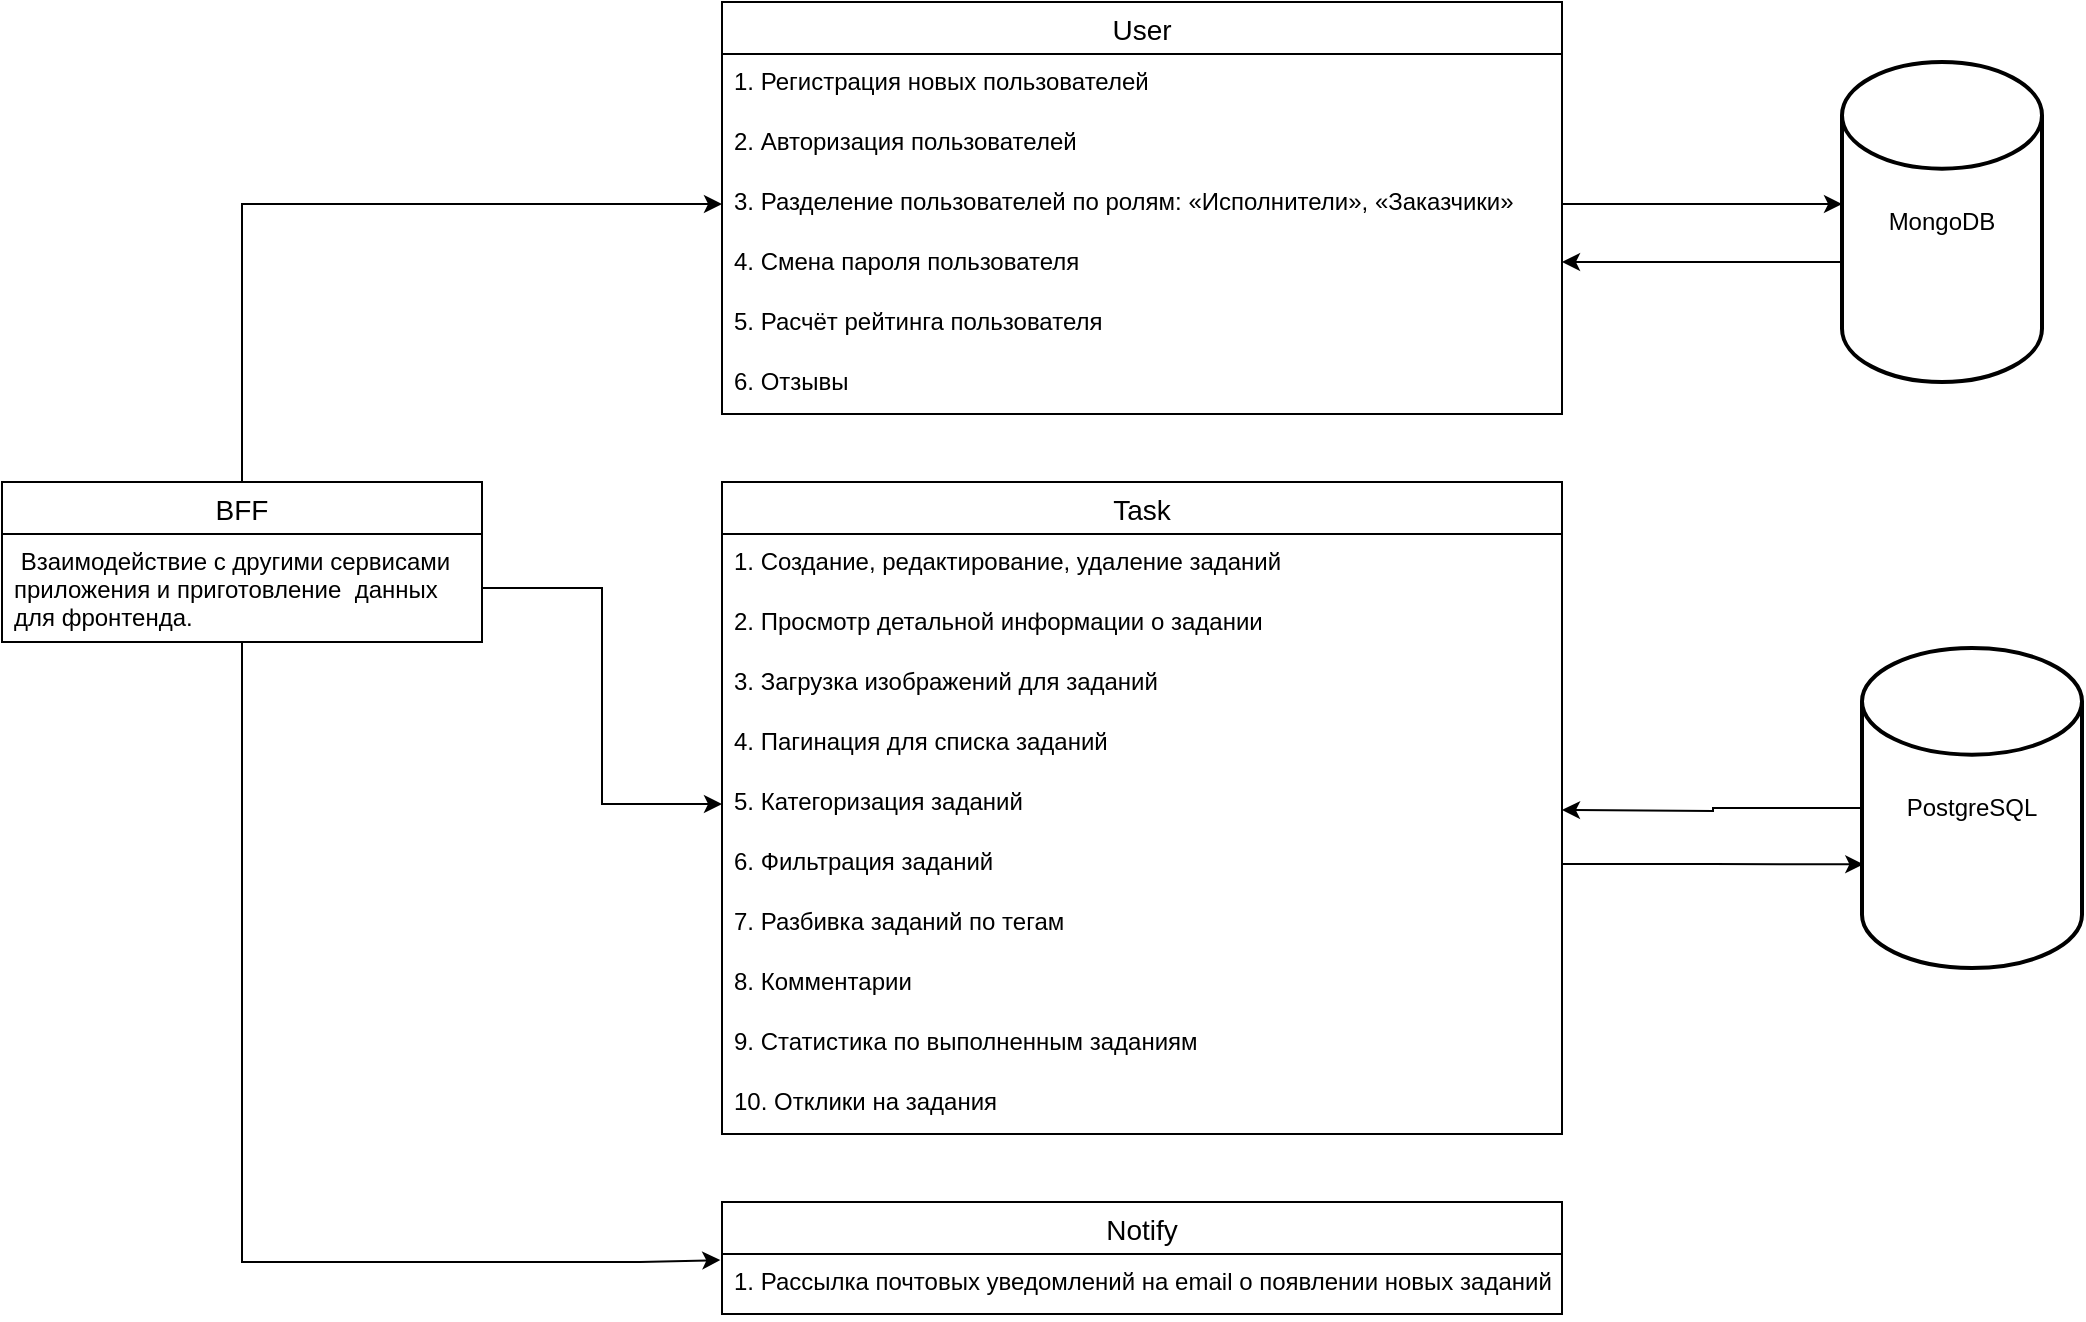 <mxfile version="20.5.3" type="device"><diagram id="tz3E5M9I0qiHMLbd8cuA" name="Страница 1"><mxGraphModel dx="1604" dy="909" grid="1" gridSize="10" guides="1" tooltips="1" connect="1" arrows="1" fold="1" page="1" pageScale="1" pageWidth="1169" pageHeight="827" math="0" shadow="0"><root><mxCell id="0"/><mxCell id="1" parent="0"/><mxCell id="scPZWPN2gq6eBzHrFytd-1" value="User" style="swimlane;fontStyle=0;childLayout=stackLayout;horizontal=1;startSize=26;horizontalStack=0;resizeParent=1;resizeParentMax=0;resizeLast=0;collapsible=1;marginBottom=0;align=center;fontSize=14;resizeWidth=1;resizeHeight=1;" vertex="1" parent="1"><mxGeometry x="400" y="40" width="420" height="206" as="geometry"/></mxCell><mxCell id="scPZWPN2gq6eBzHrFytd-2" value="1. Регистрация новых пользователей" style="text;strokeColor=none;fillColor=none;spacingLeft=4;spacingRight=4;overflow=hidden;rotatable=0;points=[[0,0.5],[1,0.5]];portConstraint=eastwest;fontSize=12;" vertex="1" parent="scPZWPN2gq6eBzHrFytd-1"><mxGeometry y="26" width="420" height="30" as="geometry"/></mxCell><mxCell id="scPZWPN2gq6eBzHrFytd-3" value="2. Авторизация пользователей" style="text;strokeColor=none;fillColor=none;spacingLeft=4;spacingRight=4;overflow=hidden;rotatable=0;points=[[0,0.5],[1,0.5]];portConstraint=eastwest;fontSize=12;" vertex="1" parent="scPZWPN2gq6eBzHrFytd-1"><mxGeometry y="56" width="420" height="30" as="geometry"/></mxCell><mxCell id="scPZWPN2gq6eBzHrFytd-4" value="3. Разделение пользователей по ролям: «Исполнители», «Заказчики»" style="text;strokeColor=none;fillColor=none;spacingLeft=4;spacingRight=4;overflow=hidden;rotatable=0;points=[[0,0.5],[1,0.5]];portConstraint=eastwest;fontSize=12;" vertex="1" parent="scPZWPN2gq6eBzHrFytd-1"><mxGeometry y="86" width="420" height="30" as="geometry"/></mxCell><mxCell id="scPZWPN2gq6eBzHrFytd-12" value="4. Смена пароля пользователя" style="text;strokeColor=none;fillColor=none;spacingLeft=4;spacingRight=4;overflow=hidden;rotatable=0;points=[[0,0.5],[1,0.5]];portConstraint=eastwest;fontSize=12;" vertex="1" parent="scPZWPN2gq6eBzHrFytd-1"><mxGeometry y="116" width="420" height="30" as="geometry"/></mxCell><mxCell id="scPZWPN2gq6eBzHrFytd-13" value="5. Расчёт рейтинга пользователя" style="text;strokeColor=none;fillColor=none;spacingLeft=4;spacingRight=4;overflow=hidden;rotatable=0;points=[[0,0.5],[1,0.5]];portConstraint=eastwest;fontSize=12;" vertex="1" parent="scPZWPN2gq6eBzHrFytd-1"><mxGeometry y="146" width="420" height="30" as="geometry"/></mxCell><mxCell id="scPZWPN2gq6eBzHrFytd-37" value="6. Отзывы" style="text;strokeColor=none;fillColor=none;spacingLeft=4;spacingRight=4;overflow=hidden;rotatable=0;points=[[0,0.5],[1,0.5]];portConstraint=eastwest;fontSize=12;" vertex="1" parent="scPZWPN2gq6eBzHrFytd-1"><mxGeometry y="176" width="420" height="30" as="geometry"/></mxCell><mxCell id="scPZWPN2gq6eBzHrFytd-15" value="Task" style="swimlane;fontStyle=0;childLayout=stackLayout;horizontal=1;startSize=26;horizontalStack=0;resizeParent=1;resizeParentMax=0;resizeLast=0;collapsible=1;marginBottom=0;align=center;fontSize=14;" vertex="1" parent="1"><mxGeometry x="400" y="280" width="420" height="326" as="geometry"/></mxCell><mxCell id="scPZWPN2gq6eBzHrFytd-16" value="1. Создание, редактирование, удаление заданий" style="text;strokeColor=none;fillColor=none;spacingLeft=4;spacingRight=4;overflow=hidden;rotatable=0;points=[[0,0.5],[1,0.5]];portConstraint=eastwest;fontSize=12;" vertex="1" parent="scPZWPN2gq6eBzHrFytd-15"><mxGeometry y="26" width="420" height="30" as="geometry"/></mxCell><mxCell id="scPZWPN2gq6eBzHrFytd-17" value="2. Просмотр детальной информации о задании" style="text;strokeColor=none;fillColor=none;spacingLeft=4;spacingRight=4;overflow=hidden;rotatable=0;points=[[0,0.5],[1,0.5]];portConstraint=eastwest;fontSize=12;" vertex="1" parent="scPZWPN2gq6eBzHrFytd-15"><mxGeometry y="56" width="420" height="30" as="geometry"/></mxCell><mxCell id="scPZWPN2gq6eBzHrFytd-18" value="3. Загрузка изображений для заданий" style="text;strokeColor=none;fillColor=none;spacingLeft=4;spacingRight=4;overflow=hidden;rotatable=0;points=[[0,0.5],[1,0.5]];portConstraint=eastwest;fontSize=12;" vertex="1" parent="scPZWPN2gq6eBzHrFytd-15"><mxGeometry y="86" width="420" height="30" as="geometry"/></mxCell><mxCell id="scPZWPN2gq6eBzHrFytd-19" value="4. Пагинация для списка заданий" style="text;strokeColor=none;fillColor=none;spacingLeft=4;spacingRight=4;overflow=hidden;rotatable=0;points=[[0,0.5],[1,0.5]];portConstraint=eastwest;fontSize=12;" vertex="1" parent="scPZWPN2gq6eBzHrFytd-15"><mxGeometry y="116" width="420" height="30" as="geometry"/></mxCell><mxCell id="scPZWPN2gq6eBzHrFytd-20" value="5. Категоризация заданий" style="text;strokeColor=none;fillColor=none;spacingLeft=4;spacingRight=4;overflow=hidden;rotatable=0;points=[[0,0.5],[1,0.5]];portConstraint=eastwest;fontSize=12;" vertex="1" parent="scPZWPN2gq6eBzHrFytd-15"><mxGeometry y="146" width="420" height="30" as="geometry"/></mxCell><mxCell id="scPZWPN2gq6eBzHrFytd-21" value="6. Фильтрация заданий" style="text;strokeColor=none;fillColor=none;spacingLeft=4;spacingRight=4;overflow=hidden;rotatable=0;points=[[0,0.5],[1,0.5]];portConstraint=eastwest;fontSize=12;" vertex="1" parent="scPZWPN2gq6eBzHrFytd-15"><mxGeometry y="176" width="420" height="30" as="geometry"/></mxCell><mxCell id="scPZWPN2gq6eBzHrFytd-22" value="7. Разбивка заданий по тегам" style="text;strokeColor=none;fillColor=none;spacingLeft=4;spacingRight=4;overflow=hidden;rotatable=0;points=[[0,0.5],[1,0.5]];portConstraint=eastwest;fontSize=12;" vertex="1" parent="scPZWPN2gq6eBzHrFytd-15"><mxGeometry y="206" width="420" height="30" as="geometry"/></mxCell><mxCell id="scPZWPN2gq6eBzHrFytd-23" value="8. Комментарии" style="text;strokeColor=none;fillColor=none;spacingLeft=4;spacingRight=4;overflow=hidden;rotatable=0;points=[[0,0.5],[1,0.5]];portConstraint=eastwest;fontSize=12;" vertex="1" parent="scPZWPN2gq6eBzHrFytd-15"><mxGeometry y="236" width="420" height="30" as="geometry"/></mxCell><mxCell id="scPZWPN2gq6eBzHrFytd-24" value="9. Статистика по выполненным заданиям" style="text;strokeColor=none;fillColor=none;spacingLeft=4;spacingRight=4;overflow=hidden;rotatable=0;points=[[0,0.5],[1,0.5]];portConstraint=eastwest;fontSize=12;" vertex="1" parent="scPZWPN2gq6eBzHrFytd-15"><mxGeometry y="266" width="420" height="30" as="geometry"/></mxCell><mxCell id="scPZWPN2gq6eBzHrFytd-38" value="10. Отклики на задания" style="text;strokeColor=none;fillColor=none;spacingLeft=4;spacingRight=4;overflow=hidden;rotatable=0;points=[[0,0.5],[1,0.5]];portConstraint=eastwest;fontSize=12;" vertex="1" parent="scPZWPN2gq6eBzHrFytd-15"><mxGeometry y="296" width="420" height="30" as="geometry"/></mxCell><mxCell id="scPZWPN2gq6eBzHrFytd-25" value="Notify" style="swimlane;fontStyle=0;childLayout=stackLayout;horizontal=1;startSize=26;horizontalStack=0;resizeParent=1;resizeParentMax=0;resizeLast=0;collapsible=1;marginBottom=0;align=center;fontSize=14;" vertex="1" parent="1"><mxGeometry x="400" y="640" width="420" height="56" as="geometry"/></mxCell><mxCell id="scPZWPN2gq6eBzHrFytd-26" value="1. Рассылка почтовых уведомлений на email о появлении новых заданий" style="text;strokeColor=none;fillColor=none;spacingLeft=4;spacingRight=4;overflow=hidden;rotatable=0;points=[[0,0.5],[1,0.5]];portConstraint=eastwest;fontSize=12;" vertex="1" parent="scPZWPN2gq6eBzHrFytd-25"><mxGeometry y="26" width="420" height="30" as="geometry"/></mxCell><mxCell id="scPZWPN2gq6eBzHrFytd-48" style="edgeStyle=orthogonalEdgeStyle;rounded=0;orthogonalLoop=1;jettySize=auto;html=1;exitX=0.5;exitY=0;exitDx=0;exitDy=0;entryX=0;entryY=0.5;entryDx=0;entryDy=0;" edge="1" parent="1" source="scPZWPN2gq6eBzHrFytd-33" target="scPZWPN2gq6eBzHrFytd-4"><mxGeometry relative="1" as="geometry"/></mxCell><mxCell id="scPZWPN2gq6eBzHrFytd-49" style="edgeStyle=orthogonalEdgeStyle;rounded=0;orthogonalLoop=1;jettySize=auto;html=1;entryX=-0.002;entryY=0.102;entryDx=0;entryDy=0;entryPerimeter=0;" edge="1" parent="1" source="scPZWPN2gq6eBzHrFytd-33" target="scPZWPN2gq6eBzHrFytd-26"><mxGeometry relative="1" as="geometry"><mxPoint x="360" y="660" as="targetPoint"/><Array as="points"><mxPoint x="160" y="670"/><mxPoint x="359" y="670"/></Array></mxGeometry></mxCell><mxCell id="scPZWPN2gq6eBzHrFytd-33" value="BFF" style="swimlane;fontStyle=0;childLayout=stackLayout;horizontal=1;startSize=26;horizontalStack=0;resizeParent=1;resizeParentMax=0;resizeLast=0;collapsible=1;marginBottom=0;align=center;fontSize=14;" vertex="1" parent="1"><mxGeometry x="40" y="280" width="240" height="80" as="geometry"/></mxCell><mxCell id="scPZWPN2gq6eBzHrFytd-34" value=" Взаимодействие с другими сервисами &#10;приложения и приготовление  данных &#10;для фронтенда." style="text;strokeColor=none;fillColor=none;spacingLeft=4;spacingRight=4;overflow=hidden;rotatable=0;points=[[0,0.5],[1,0.5]];portConstraint=eastwest;fontSize=12;" vertex="1" parent="scPZWPN2gq6eBzHrFytd-33"><mxGeometry y="26" width="240" height="54" as="geometry"/></mxCell><mxCell id="scPZWPN2gq6eBzHrFytd-43" style="edgeStyle=orthogonalEdgeStyle;rounded=0;orthogonalLoop=1;jettySize=auto;html=1;" edge="1" parent="1" source="scPZWPN2gq6eBzHrFytd-39"><mxGeometry relative="1" as="geometry"><mxPoint x="820" y="170" as="targetPoint"/><Array as="points"><mxPoint x="820" y="170"/></Array></mxGeometry></mxCell><mxCell id="scPZWPN2gq6eBzHrFytd-39" value="MongoDB" style="strokeWidth=2;html=1;shape=mxgraph.flowchart.database;whiteSpace=wrap;" vertex="1" parent="1"><mxGeometry x="960" y="70" width="100" height="160" as="geometry"/></mxCell><mxCell id="scPZWPN2gq6eBzHrFytd-46" style="edgeStyle=orthogonalEdgeStyle;rounded=0;orthogonalLoop=1;jettySize=auto;html=1;exitX=0;exitY=0.5;exitDx=0;exitDy=0;exitPerimeter=0;" edge="1" parent="1" source="scPZWPN2gq6eBzHrFytd-40"><mxGeometry relative="1" as="geometry"><mxPoint x="820" y="444" as="targetPoint"/></mxGeometry></mxCell><mxCell id="scPZWPN2gq6eBzHrFytd-40" value="PostgreSQL" style="strokeWidth=2;html=1;shape=mxgraph.flowchart.database;whiteSpace=wrap;" vertex="1" parent="1"><mxGeometry x="970" y="363" width="110" height="160" as="geometry"/></mxCell><mxCell id="scPZWPN2gq6eBzHrFytd-41" style="edgeStyle=orthogonalEdgeStyle;rounded=0;orthogonalLoop=1;jettySize=auto;html=1;exitX=1;exitY=0.5;exitDx=0;exitDy=0;entryX=0;entryY=0.444;entryDx=0;entryDy=0;entryPerimeter=0;" edge="1" parent="1" source="scPZWPN2gq6eBzHrFytd-4" target="scPZWPN2gq6eBzHrFytd-39"><mxGeometry relative="1" as="geometry"/></mxCell><mxCell id="scPZWPN2gq6eBzHrFytd-47" style="edgeStyle=orthogonalEdgeStyle;rounded=0;orthogonalLoop=1;jettySize=auto;html=1;exitX=1;exitY=0.5;exitDx=0;exitDy=0;entryX=0.006;entryY=0.676;entryDx=0;entryDy=0;entryPerimeter=0;" edge="1" parent="1" source="scPZWPN2gq6eBzHrFytd-21" target="scPZWPN2gq6eBzHrFytd-40"><mxGeometry relative="1" as="geometry"/></mxCell><mxCell id="scPZWPN2gq6eBzHrFytd-50" style="edgeStyle=orthogonalEdgeStyle;rounded=0;orthogonalLoop=1;jettySize=auto;html=1;entryX=0;entryY=0.5;entryDx=0;entryDy=0;" edge="1" parent="1" source="scPZWPN2gq6eBzHrFytd-34" target="scPZWPN2gq6eBzHrFytd-20"><mxGeometry relative="1" as="geometry"/></mxCell></root></mxGraphModel></diagram></mxfile>